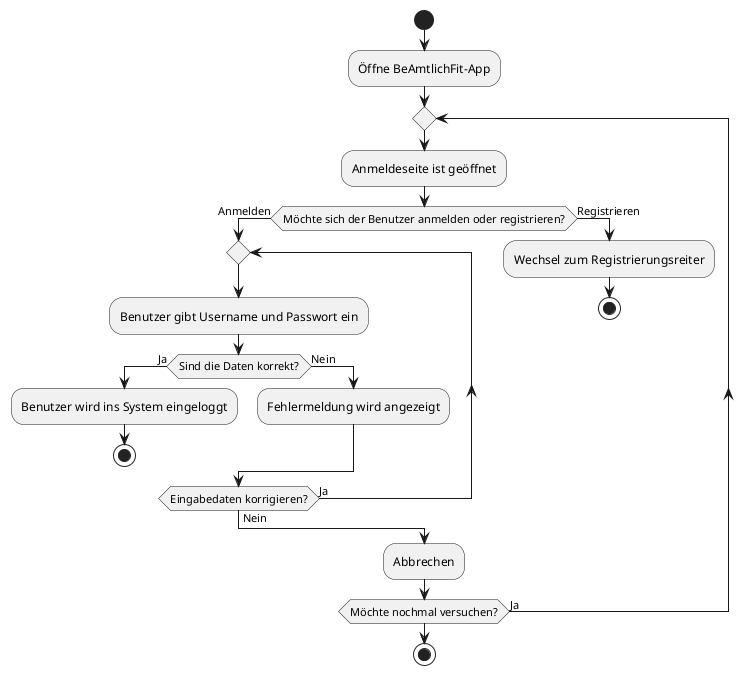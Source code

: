 @startuml
start
:Öffne BeAmtlichFit-App;
repeat
  :Anmeldeseite ist geöffnet;
  if (Möchte sich der Benutzer anmelden oder registrieren?) then (Anmelden)
    repeat
     :Benutzer gibt Username und Passwort ein;
      if (Sind die Daten korrekt?) then (Ja)
        :Benutzer wird ins System eingeloggt;
        stop
      else (Nein)
        :Fehlermeldung wird angezeigt;
      endif
    repeat while (Eingabedaten korrigieren?) is (Ja) not (Nein)
    label e
  else (Registrieren)
    :Wechsel zum Registrierungsreiter;
    stop
  endif
:Abbrechen;
repeat while (Möchte nochmal versuchen?) is (Ja)
stop
@enduml